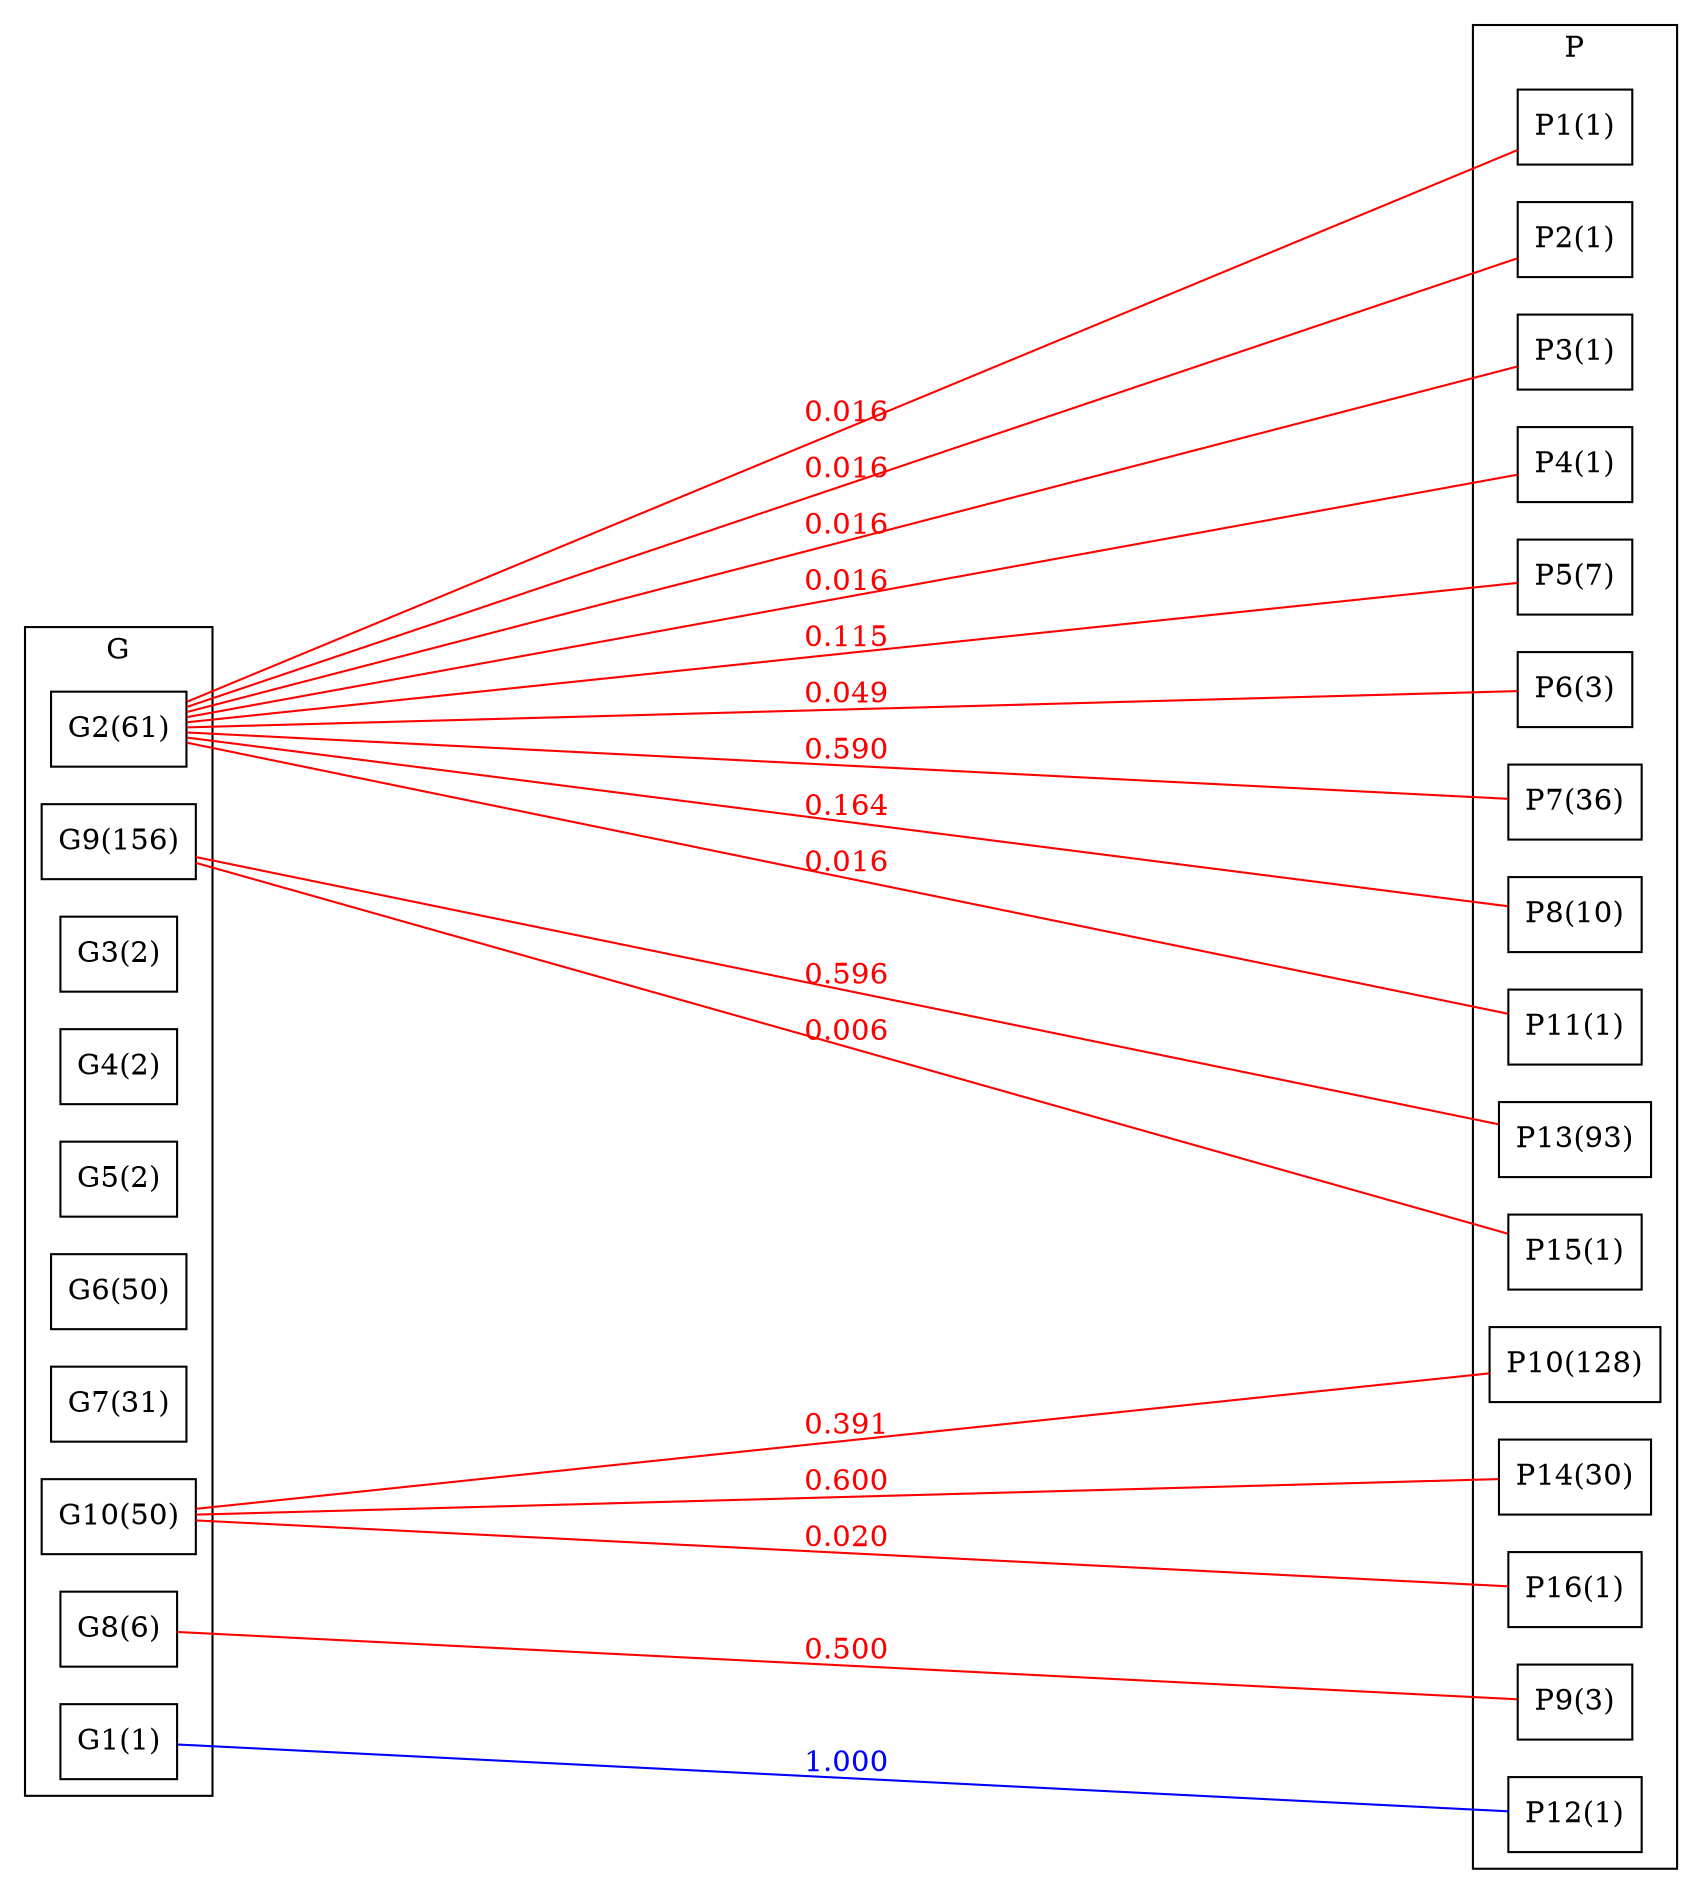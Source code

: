 strict graph BCG {
rankdir=LR;
splines=true;
ranksep="8 equally";
concentrate = true;
node [shape=rectangle];
subgraph cluster_G {
label = "G";
color=black;
rank="same"
G1 [label="G1(1)"];
G2 [label="G2(61)"];
G3 [label="G3(2)"];
G4 [label="G4(2)"];
G5 [label="G5(2)"];
G6 [label="G6(50)"];
G7 [label="G7(31)"];
G8 [label="G8(6)"];
G9 [label="G9(156)"];
G10 [label="G10(50)"];
}
subgraph cluster_P {
label = "P";
color="black";
rank="same"
P1 [label="P1(1)"];
P2 [label="P2(1)"];
P3 [label="P3(1)"];
P4 [label="P4(1)"];
P5 [label="P5(7)"];
P6 [label="P6(3)"];
P7 [label="P7(36)"];
P8 [label="P8(10)"];
P9 [label="P9(3)"];
P10 [label="P10(128)"];
P11 [label="P11(1)"];
P12 [label="P12(1)"];
P13 [label="P13(93)"];
P14 [label="P14(30)"];
P15 [label="P15(1)"];
P16 [label="P16(1)"];
}
P12 -- G1  [dir="none",label="1.000",color="blue",fontcolor="blue"];
G2 -- P1[label="0.016",color="red",fontcolor="red"];
G2 -- P2[label="0.016",color="red",fontcolor="red"];
G2 -- P3[label="0.016",color="red",fontcolor="red"];
G2 -- P4[label="0.016",color="red",fontcolor="red"];
G2 -- P5[label="0.115",color="red",fontcolor="red"];
G2 -- P6[label="0.049",color="red",fontcolor="red"];
G2 -- P7[label="0.590",color="red",fontcolor="red"];
G2 -- P8[label="0.164",color="red",fontcolor="red"];
G2 -- P11[label="0.016",color="red",fontcolor="red"];
P9 -- G8  [dir="none",label="0.500",color="red",fontcolor="red"];
G9 -- P13[label="0.596",color="red",fontcolor="red"];
G9 -- P15[label="0.006",color="red",fontcolor="red"];
G10 -- P10[label="0.391",color="red",fontcolor="red"];
G10 -- P14[label="0.600",color="red",fontcolor="red"];
G10 -- P16[label="0.020",color="red",fontcolor="red"];
}
